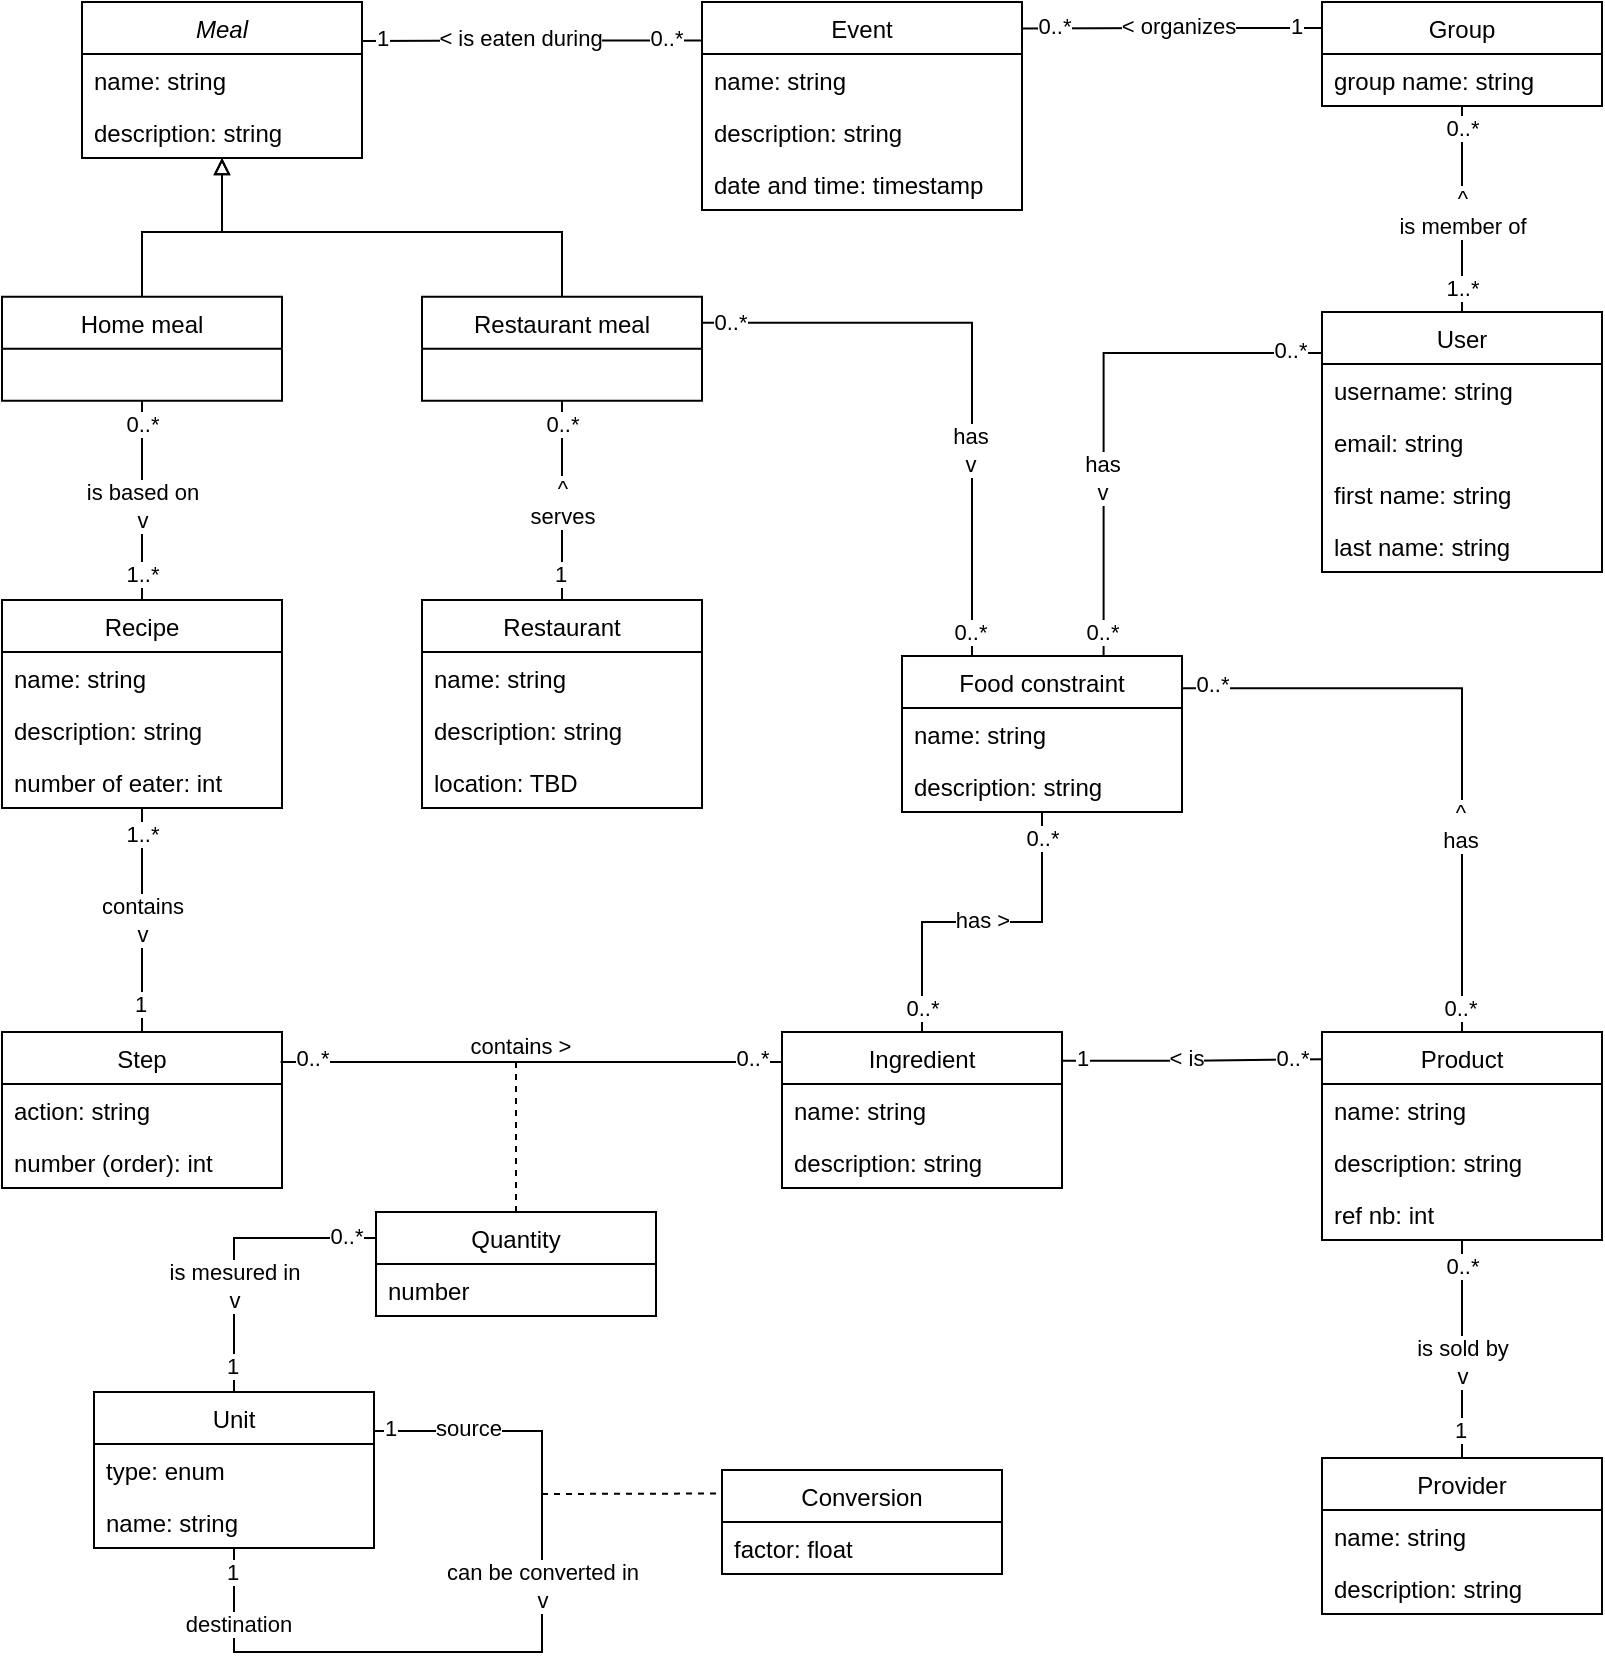 <mxfile version="17.2.4" type="device"><diagram id="TqW5CA-NK5gwut6oddhq" name="Page-1"><mxGraphModel dx="358" dy="627" grid="1" gridSize="10" guides="1" tooltips="1" connect="1" arrows="1" fold="1" page="1" pageScale="1" pageWidth="827" pageHeight="1169" math="0" shadow="0"><root><mxCell id="0"/><mxCell id="1" parent="0"/><mxCell id="3Y7-TavHmKVDPiJVPNlu-1" value="Food constraint" style="swimlane;fontStyle=0;childLayout=stackLayout;horizontal=1;startSize=26;fillColor=none;horizontalStack=0;resizeParent=1;resizeParentMax=0;resizeLast=0;collapsible=1;marginBottom=0;" parent="1" vertex="1"><mxGeometry x="1620" y="772" width="140" height="78" as="geometry"/></mxCell><mxCell id="3Y7-TavHmKVDPiJVPNlu-2" value="name: string" style="text;strokeColor=none;fillColor=none;align=left;verticalAlign=top;spacingLeft=4;spacingRight=4;overflow=hidden;rotatable=0;points=[[0,0.5],[1,0.5]];portConstraint=eastwest;" parent="3Y7-TavHmKVDPiJVPNlu-1" vertex="1"><mxGeometry y="26" width="140" height="26" as="geometry"/></mxCell><mxCell id="3Y7-TavHmKVDPiJVPNlu-3" value="description: string" style="text;strokeColor=none;fillColor=none;align=left;verticalAlign=top;spacingLeft=4;spacingRight=4;overflow=hidden;rotatable=0;points=[[0,0.5],[1,0.5]];portConstraint=eastwest;" parent="3Y7-TavHmKVDPiJVPNlu-1" vertex="1"><mxGeometry y="52" width="140" height="26" as="geometry"/></mxCell><mxCell id="3Y7-TavHmKVDPiJVPNlu-4" value="User" style="swimlane;fontStyle=0;childLayout=stackLayout;horizontal=1;startSize=26;fillColor=none;horizontalStack=0;resizeParent=1;resizeParentMax=0;resizeLast=0;collapsible=1;marginBottom=0;" parent="1" vertex="1"><mxGeometry x="1830" y="600" width="140" height="130" as="geometry"/></mxCell><mxCell id="3Y7-TavHmKVDPiJVPNlu-5" value="username: string" style="text;strokeColor=none;fillColor=none;align=left;verticalAlign=top;spacingLeft=4;spacingRight=4;overflow=hidden;rotatable=0;points=[[0,0.5],[1,0.5]];portConstraint=eastwest;" parent="3Y7-TavHmKVDPiJVPNlu-4" vertex="1"><mxGeometry y="26" width="140" height="26" as="geometry"/></mxCell><mxCell id="3Y7-TavHmKVDPiJVPNlu-6" value="email: string" style="text;strokeColor=none;fillColor=none;align=left;verticalAlign=top;spacingLeft=4;spacingRight=4;overflow=hidden;rotatable=0;points=[[0,0.5],[1,0.5]];portConstraint=eastwest;" parent="3Y7-TavHmKVDPiJVPNlu-4" vertex="1"><mxGeometry y="52" width="140" height="26" as="geometry"/></mxCell><mxCell id="3Y7-TavHmKVDPiJVPNlu-7" value="first name: string" style="text;strokeColor=none;fillColor=none;align=left;verticalAlign=top;spacingLeft=4;spacingRight=4;overflow=hidden;rotatable=0;points=[[0,0.5],[1,0.5]];portConstraint=eastwest;" parent="3Y7-TavHmKVDPiJVPNlu-4" vertex="1"><mxGeometry y="78" width="140" height="26" as="geometry"/></mxCell><mxCell id="3Y7-TavHmKVDPiJVPNlu-8" value="last name: string" style="text;strokeColor=none;fillColor=none;align=left;verticalAlign=top;spacingLeft=4;spacingRight=4;overflow=hidden;rotatable=0;points=[[0,0.5],[1,0.5]];portConstraint=eastwest;" parent="3Y7-TavHmKVDPiJVPNlu-4" vertex="1"><mxGeometry y="104" width="140" height="26" as="geometry"/></mxCell><mxCell id="3Y7-TavHmKVDPiJVPNlu-84" style="edgeStyle=orthogonalEdgeStyle;rounded=0;orthogonalLoop=1;jettySize=auto;html=1;exitX=0.5;exitY=0;exitDx=0;exitDy=0;entryX=0.5;entryY=1;entryDx=0;entryDy=0;endArrow=none;endFill=0;" parent="1" source="3Y7-TavHmKVDPiJVPNlu-9" target="3Y7-TavHmKVDPiJVPNlu-1" edge="1"><mxGeometry relative="1" as="geometry"/></mxCell><mxCell id="3Y7-TavHmKVDPiJVPNlu-85" value="has &amp;gt;" style="edgeLabel;html=1;align=center;verticalAlign=middle;resizable=0;points=[];" parent="3Y7-TavHmKVDPiJVPNlu-84" vertex="1" connectable="0"><mxGeometry x="-0.137" relative="1" as="geometry"><mxPoint x="11" y="-1" as="offset"/></mxGeometry></mxCell><mxCell id="3Y7-TavHmKVDPiJVPNlu-108" value="0..*" style="edgeLabel;html=1;align=center;verticalAlign=middle;resizable=0;points=[];" parent="3Y7-TavHmKVDPiJVPNlu-84" vertex="1" connectable="0"><mxGeometry x="0.82" relative="1" as="geometry"><mxPoint y="-3" as="offset"/></mxGeometry></mxCell><mxCell id="3Y7-TavHmKVDPiJVPNlu-109" value="0..*" style="edgeLabel;html=1;align=center;verticalAlign=middle;resizable=0;points=[];" parent="3Y7-TavHmKVDPiJVPNlu-84" vertex="1" connectable="0"><mxGeometry x="-0.863" relative="1" as="geometry"><mxPoint y="-1" as="offset"/></mxGeometry></mxCell><mxCell id="3Y7-TavHmKVDPiJVPNlu-9" value="Ingredient" style="swimlane;fontStyle=0;childLayout=stackLayout;horizontal=1;startSize=26;fillColor=none;horizontalStack=0;resizeParent=1;resizeParentMax=0;resizeLast=0;collapsible=1;marginBottom=0;" parent="1" vertex="1"><mxGeometry x="1560" y="960" width="140" height="78" as="geometry"/></mxCell><mxCell id="3Y7-TavHmKVDPiJVPNlu-10" value="name: string" style="text;strokeColor=none;fillColor=none;align=left;verticalAlign=top;spacingLeft=4;spacingRight=4;overflow=hidden;rotatable=0;points=[[0,0.5],[1,0.5]];portConstraint=eastwest;" parent="3Y7-TavHmKVDPiJVPNlu-9" vertex="1"><mxGeometry y="26" width="140" height="26" as="geometry"/></mxCell><mxCell id="3Y7-TavHmKVDPiJVPNlu-11" value="description: string" style="text;strokeColor=none;fillColor=none;align=left;verticalAlign=top;spacingLeft=4;spacingRight=4;overflow=hidden;rotatable=0;points=[[0,0.5],[1,0.5]];portConstraint=eastwest;" parent="3Y7-TavHmKVDPiJVPNlu-9" vertex="1"><mxGeometry y="52" width="140" height="26" as="geometry"/></mxCell><mxCell id="3Y7-TavHmKVDPiJVPNlu-17" value="Meal" style="swimlane;fontStyle=2;childLayout=stackLayout;horizontal=1;startSize=26;fillColor=none;horizontalStack=0;resizeParent=1;resizeParentMax=0;resizeLast=0;collapsible=1;marginBottom=0;" parent="1" vertex="1"><mxGeometry x="1210" y="445" width="140" height="78" as="geometry"/></mxCell><mxCell id="3Y7-TavHmKVDPiJVPNlu-18" value="name: string" style="text;strokeColor=none;fillColor=none;align=left;verticalAlign=top;spacingLeft=4;spacingRight=4;overflow=hidden;rotatable=0;points=[[0,0.5],[1,0.5]];portConstraint=eastwest;" parent="3Y7-TavHmKVDPiJVPNlu-17" vertex="1"><mxGeometry y="26" width="140" height="26" as="geometry"/></mxCell><mxCell id="3Y7-TavHmKVDPiJVPNlu-19" value="description: string" style="text;strokeColor=none;fillColor=none;align=left;verticalAlign=top;spacingLeft=4;spacingRight=4;overflow=hidden;rotatable=0;points=[[0,0.5],[1,0.5]];portConstraint=eastwest;" parent="3Y7-TavHmKVDPiJVPNlu-17" vertex="1"><mxGeometry y="52" width="140" height="26" as="geometry"/></mxCell><mxCell id="3Y7-TavHmKVDPiJVPNlu-52" style="edgeStyle=orthogonalEdgeStyle;rounded=0;orthogonalLoop=1;jettySize=auto;html=1;exitX=0.5;exitY=1;exitDx=0;exitDy=0;endArrow=none;endFill=0;" parent="1" source="3Y7-TavHmKVDPiJVPNlu-20" target="3Y7-TavHmKVDPiJVPNlu-4" edge="1"><mxGeometry relative="1" as="geometry"/></mxCell><mxCell id="3Y7-TavHmKVDPiJVPNlu-53" value="&lt;div&gt;^&lt;br&gt;&lt;/div&gt;&lt;div&gt;is member of&lt;/div&gt;" style="edgeLabel;html=1;align=center;verticalAlign=middle;resizable=0;points=[];" parent="3Y7-TavHmKVDPiJVPNlu-52" vertex="1" connectable="0"><mxGeometry x="0.435" relative="1" as="geometry"><mxPoint y="-21" as="offset"/></mxGeometry></mxCell><mxCell id="3Y7-TavHmKVDPiJVPNlu-87" value="1..*" style="edgeLabel;html=1;align=center;verticalAlign=middle;resizable=0;points=[];" parent="3Y7-TavHmKVDPiJVPNlu-52" vertex="1" connectable="0"><mxGeometry x="0.792" relative="1" as="geometry"><mxPoint y="-2" as="offset"/></mxGeometry></mxCell><mxCell id="3Y7-TavHmKVDPiJVPNlu-88" value="0..*" style="edgeLabel;html=1;align=center;verticalAlign=middle;resizable=0;points=[];" parent="3Y7-TavHmKVDPiJVPNlu-52" vertex="1" connectable="0"><mxGeometry x="-0.821" relative="1" as="geometry"><mxPoint y="2" as="offset"/></mxGeometry></mxCell><mxCell id="3Y7-TavHmKVDPiJVPNlu-20" value="Group" style="swimlane;fontStyle=0;childLayout=stackLayout;horizontal=1;startSize=26;fillColor=none;horizontalStack=0;resizeParent=1;resizeParentMax=0;resizeLast=0;collapsible=1;marginBottom=0;" parent="1" vertex="1"><mxGeometry x="1830" y="445" width="140" height="52" as="geometry"><mxRectangle x="1830" y="445" width="70" height="26" as="alternateBounds"/></mxGeometry></mxCell><mxCell id="3Y7-TavHmKVDPiJVPNlu-21" value="group name: string" style="text;strokeColor=none;fillColor=none;align=left;verticalAlign=top;spacingLeft=4;spacingRight=4;overflow=hidden;rotatable=0;points=[[0,0.5],[1,0.5]];portConstraint=eastwest;" parent="3Y7-TavHmKVDPiJVPNlu-20" vertex="1"><mxGeometry y="26" width="140" height="26" as="geometry"/></mxCell><mxCell id="3Y7-TavHmKVDPiJVPNlu-22" value="Event" style="swimlane;fontStyle=0;childLayout=stackLayout;horizontal=1;startSize=26;fillColor=none;horizontalStack=0;resizeParent=1;resizeParentMax=0;resizeLast=0;collapsible=1;marginBottom=0;" parent="1" vertex="1"><mxGeometry x="1520" y="445" width="160" height="104" as="geometry"/></mxCell><mxCell id="3Y7-TavHmKVDPiJVPNlu-23" value="name: string" style="text;strokeColor=none;fillColor=none;align=left;verticalAlign=top;spacingLeft=4;spacingRight=4;overflow=hidden;rotatable=0;points=[[0,0.5],[1,0.5]];portConstraint=eastwest;" parent="3Y7-TavHmKVDPiJVPNlu-22" vertex="1"><mxGeometry y="26" width="160" height="26" as="geometry"/></mxCell><mxCell id="3Y7-TavHmKVDPiJVPNlu-24" value="description: string" style="text;strokeColor=none;fillColor=none;align=left;verticalAlign=top;spacingLeft=4;spacingRight=4;overflow=hidden;rotatable=0;points=[[0,0.5],[1,0.5]];portConstraint=eastwest;" parent="3Y7-TavHmKVDPiJVPNlu-22" vertex="1"><mxGeometry y="52" width="160" height="26" as="geometry"/></mxCell><mxCell id="3Y7-TavHmKVDPiJVPNlu-25" value="date and time: timestamp" style="text;strokeColor=none;fillColor=none;align=left;verticalAlign=top;spacingLeft=4;spacingRight=4;overflow=hidden;rotatable=0;points=[[0,0.5],[1,0.5]];portConstraint=eastwest;" parent="3Y7-TavHmKVDPiJVPNlu-22" vertex="1"><mxGeometry y="78" width="160" height="26" as="geometry"/></mxCell><mxCell id="3Y7-TavHmKVDPiJVPNlu-63" style="edgeStyle=orthogonalEdgeStyle;rounded=0;orthogonalLoop=1;jettySize=auto;html=1;exitX=0.5;exitY=1;exitDx=0;exitDy=0;entryX=0.5;entryY=0;entryDx=0;entryDy=0;endArrow=none;endFill=0;" parent="1" source="3Y7-TavHmKVDPiJVPNlu-26" target="3Y7-TavHmKVDPiJVPNlu-31" edge="1"><mxGeometry relative="1" as="geometry"/></mxCell><mxCell id="3Y7-TavHmKVDPiJVPNlu-64" value="&lt;div&gt;is based on&lt;/div&gt;&lt;div&gt;v&lt;br&gt;&lt;/div&gt;" style="edgeLabel;html=1;align=center;verticalAlign=middle;resizable=0;points=[];" parent="3Y7-TavHmKVDPiJVPNlu-63" vertex="1" connectable="0"><mxGeometry x="0.686" relative="1" as="geometry"><mxPoint y="-32" as="offset"/></mxGeometry></mxCell><mxCell id="3Y7-TavHmKVDPiJVPNlu-93" value="0..*" style="edgeLabel;html=1;align=center;verticalAlign=middle;resizable=0;points=[];" parent="3Y7-TavHmKVDPiJVPNlu-63" vertex="1" connectable="0"><mxGeometry x="-0.791" relative="1" as="geometry"><mxPoint y="1" as="offset"/></mxGeometry></mxCell><mxCell id="3Y7-TavHmKVDPiJVPNlu-94" value="1..*" style="edgeLabel;html=1;align=center;verticalAlign=middle;resizable=0;points=[];" parent="3Y7-TavHmKVDPiJVPNlu-63" vertex="1" connectable="0"><mxGeometry x="0.778" relative="1" as="geometry"><mxPoint y="-2" as="offset"/></mxGeometry></mxCell><mxCell id="rPFVRI6o-lbLPfudPGqJ-1" style="edgeStyle=orthogonalEdgeStyle;rounded=0;orthogonalLoop=1;jettySize=auto;html=1;exitX=0.5;exitY=0;exitDx=0;exitDy=0;entryX=0.5;entryY=1;entryDx=0;entryDy=0;endArrow=block;endFill=0;" edge="1" parent="1" source="3Y7-TavHmKVDPiJVPNlu-26" target="3Y7-TavHmKVDPiJVPNlu-17"><mxGeometry relative="1" as="geometry"><mxPoint x="1340" y="530" as="targetPoint"/><Array as="points"><mxPoint x="1240" y="560"/><mxPoint x="1280" y="560"/></Array></mxGeometry></mxCell><mxCell id="3Y7-TavHmKVDPiJVPNlu-26" value="Home meal" style="swimlane;fontStyle=0;childLayout=stackLayout;horizontal=1;startSize=26;fillColor=none;horizontalStack=0;resizeParent=1;resizeParentMax=0;resizeLast=0;collapsible=1;marginBottom=0;" parent="1" vertex="1"><mxGeometry x="1170" y="592.43" width="140" height="52" as="geometry"/></mxCell><mxCell id="3Y7-TavHmKVDPiJVPNlu-77" style="edgeStyle=orthogonalEdgeStyle;rounded=0;orthogonalLoop=1;jettySize=auto;html=1;exitX=1;exitY=0.25;exitDx=0;exitDy=0;entryX=0.25;entryY=0;entryDx=0;entryDy=0;endArrow=none;endFill=0;" parent="1" source="3Y7-TavHmKVDPiJVPNlu-27" target="3Y7-TavHmKVDPiJVPNlu-1" edge="1"><mxGeometry relative="1" as="geometry"/></mxCell><mxCell id="3Y7-TavHmKVDPiJVPNlu-78" value="&lt;div&gt;has&lt;/div&gt;&lt;div&gt;v&lt;br&gt;&lt;/div&gt;" style="edgeLabel;html=1;align=center;verticalAlign=middle;resizable=0;points=[];" parent="3Y7-TavHmKVDPiJVPNlu-77" vertex="1" connectable="0"><mxGeometry x="0.316" y="-2" relative="1" as="geometry"><mxPoint x="1" as="offset"/></mxGeometry></mxCell><mxCell id="3Y7-TavHmKVDPiJVPNlu-103" value="0..*" style="edgeLabel;html=1;align=center;verticalAlign=middle;resizable=0;points=[];" parent="3Y7-TavHmKVDPiJVPNlu-77" vertex="1" connectable="0"><mxGeometry x="-0.863" relative="1" as="geometry"><mxPoint x="-7" y="-1" as="offset"/></mxGeometry></mxCell><mxCell id="3Y7-TavHmKVDPiJVPNlu-104" value="0..*" style="edgeLabel;html=1;align=center;verticalAlign=middle;resizable=0;points=[];" parent="3Y7-TavHmKVDPiJVPNlu-77" vertex="1" connectable="0"><mxGeometry x="0.919" y="-1" relative="1" as="geometry"><mxPoint as="offset"/></mxGeometry></mxCell><mxCell id="rPFVRI6o-lbLPfudPGqJ-3" style="edgeStyle=orthogonalEdgeStyle;rounded=0;orthogonalLoop=1;jettySize=auto;html=1;endArrow=block;endFill=0;entryX=0.5;entryY=1.001;entryDx=0;entryDy=0;entryPerimeter=0;exitX=0.5;exitY=0;exitDx=0;exitDy=0;" edge="1" parent="1" source="3Y7-TavHmKVDPiJVPNlu-27" target="3Y7-TavHmKVDPiJVPNlu-19"><mxGeometry relative="1" as="geometry"><mxPoint x="1350" y="530" as="targetPoint"/><mxPoint x="1450" y="570" as="sourcePoint"/><Array as="points"><mxPoint x="1450" y="560"/><mxPoint x="1280" y="560"/></Array></mxGeometry></mxCell><mxCell id="3Y7-TavHmKVDPiJVPNlu-27" value="Restaurant meal" style="swimlane;fontStyle=0;childLayout=stackLayout;horizontal=1;startSize=26;fillColor=none;horizontalStack=0;resizeParent=1;resizeParentMax=0;resizeLast=0;collapsible=1;marginBottom=0;" parent="1" vertex="1"><mxGeometry x="1380" y="592.43" width="140" height="52" as="geometry"/></mxCell><mxCell id="3Y7-TavHmKVDPiJVPNlu-67" style="edgeStyle=orthogonalEdgeStyle;rounded=0;orthogonalLoop=1;jettySize=auto;html=1;exitX=0.5;exitY=1;exitDx=0;exitDy=0;entryX=0.5;entryY=0;entryDx=0;entryDy=0;endArrow=none;endFill=0;" parent="1" source="3Y7-TavHmKVDPiJVPNlu-31" target="3Y7-TavHmKVDPiJVPNlu-39" edge="1"><mxGeometry relative="1" as="geometry"/></mxCell><mxCell id="3Y7-TavHmKVDPiJVPNlu-68" value="&lt;div&gt;contains&lt;/div&gt;&lt;div&gt;v&lt;br&gt;&lt;/div&gt;" style="edgeLabel;html=1;align=center;verticalAlign=middle;resizable=0;points=[];" parent="3Y7-TavHmKVDPiJVPNlu-67" vertex="1" connectable="0"><mxGeometry x="-0.324" y="-1" relative="1" as="geometry"><mxPoint x="1" y="18" as="offset"/></mxGeometry></mxCell><mxCell id="3Y7-TavHmKVDPiJVPNlu-95" value="1..*" style="edgeLabel;html=1;align=center;verticalAlign=middle;resizable=0;points=[];" parent="3Y7-TavHmKVDPiJVPNlu-67" vertex="1" connectable="0"><mxGeometry x="-0.877" relative="1" as="geometry"><mxPoint y="6" as="offset"/></mxGeometry></mxCell><mxCell id="3Y7-TavHmKVDPiJVPNlu-96" value="1" style="edgeLabel;html=1;align=center;verticalAlign=middle;resizable=0;points=[];" parent="3Y7-TavHmKVDPiJVPNlu-67" vertex="1" connectable="0"><mxGeometry x="0.92" relative="1" as="geometry"><mxPoint x="-1" y="-10" as="offset"/></mxGeometry></mxCell><mxCell id="3Y7-TavHmKVDPiJVPNlu-31" value="Recipe" style="swimlane;fontStyle=0;childLayout=stackLayout;horizontal=1;startSize=26;fillColor=none;horizontalStack=0;resizeParent=1;resizeParentMax=0;resizeLast=0;collapsible=1;marginBottom=0;" parent="1" vertex="1"><mxGeometry x="1170" y="744" width="140" height="104" as="geometry"/></mxCell><mxCell id="3Y7-TavHmKVDPiJVPNlu-32" value="name: string" style="text;strokeColor=none;fillColor=none;align=left;verticalAlign=top;spacingLeft=4;spacingRight=4;overflow=hidden;rotatable=0;points=[[0,0.5],[1,0.5]];portConstraint=eastwest;" parent="3Y7-TavHmKVDPiJVPNlu-31" vertex="1"><mxGeometry y="26" width="140" height="26" as="geometry"/></mxCell><mxCell id="3Y7-TavHmKVDPiJVPNlu-33" value="description: string" style="text;strokeColor=none;fillColor=none;align=left;verticalAlign=top;spacingLeft=4;spacingRight=4;overflow=hidden;rotatable=0;points=[[0,0.5],[1,0.5]];portConstraint=eastwest;" parent="3Y7-TavHmKVDPiJVPNlu-31" vertex="1"><mxGeometry y="52" width="140" height="26" as="geometry"/></mxCell><mxCell id="3Y7-TavHmKVDPiJVPNlu-34" value="number of eater: int" style="text;strokeColor=none;fillColor=none;align=left;verticalAlign=top;spacingLeft=4;spacingRight=4;overflow=hidden;rotatable=0;points=[[0,0.5],[1,0.5]];portConstraint=eastwest;" parent="3Y7-TavHmKVDPiJVPNlu-31" vertex="1"><mxGeometry y="78" width="140" height="26" as="geometry"/></mxCell><mxCell id="3Y7-TavHmKVDPiJVPNlu-65" style="edgeStyle=orthogonalEdgeStyle;rounded=0;orthogonalLoop=1;jettySize=auto;html=1;exitX=0.5;exitY=0;exitDx=0;exitDy=0;entryX=0.5;entryY=1;entryDx=0;entryDy=0;endArrow=none;endFill=0;" parent="1" source="3Y7-TavHmKVDPiJVPNlu-35" target="3Y7-TavHmKVDPiJVPNlu-27" edge="1"><mxGeometry relative="1" as="geometry"><Array as="points"><mxPoint x="1450" y="700"/><mxPoint x="1450" y="700"/></Array></mxGeometry></mxCell><mxCell id="3Y7-TavHmKVDPiJVPNlu-66" value="&lt;div&gt;^&lt;/div&gt;&lt;div&gt;serves&lt;br&gt;&lt;/div&gt;" style="edgeLabel;html=1;align=center;verticalAlign=middle;resizable=0;points=[];" parent="3Y7-TavHmKVDPiJVPNlu-65" vertex="1" connectable="0"><mxGeometry x="-0.693" y="1" relative="1" as="geometry"><mxPoint x="1" y="-34" as="offset"/></mxGeometry></mxCell><mxCell id="3Y7-TavHmKVDPiJVPNlu-101" value="1" style="edgeLabel;html=1;align=center;verticalAlign=middle;resizable=0;points=[];" parent="3Y7-TavHmKVDPiJVPNlu-65" vertex="1" connectable="0"><mxGeometry x="-0.777" relative="1" as="geometry"><mxPoint x="-1" y="-2" as="offset"/></mxGeometry></mxCell><mxCell id="3Y7-TavHmKVDPiJVPNlu-102" value="0..*" style="edgeLabel;html=1;align=center;verticalAlign=middle;resizable=0;points=[];" parent="3Y7-TavHmKVDPiJVPNlu-65" vertex="1" connectable="0"><mxGeometry x="0.769" relative="1" as="geometry"><mxPoint as="offset"/></mxGeometry></mxCell><mxCell id="3Y7-TavHmKVDPiJVPNlu-35" value="Restaurant" style="swimlane;fontStyle=0;childLayout=stackLayout;horizontal=1;startSize=26;fillColor=none;horizontalStack=0;resizeParent=1;resizeParentMax=0;resizeLast=0;collapsible=1;marginBottom=0;" parent="1" vertex="1"><mxGeometry x="1380" y="744" width="140" height="104" as="geometry"/></mxCell><mxCell id="3Y7-TavHmKVDPiJVPNlu-36" value="name: string" style="text;strokeColor=none;fillColor=none;align=left;verticalAlign=top;spacingLeft=4;spacingRight=4;overflow=hidden;rotatable=0;points=[[0,0.5],[1,0.5]];portConstraint=eastwest;" parent="3Y7-TavHmKVDPiJVPNlu-35" vertex="1"><mxGeometry y="26" width="140" height="26" as="geometry"/></mxCell><mxCell id="3Y7-TavHmKVDPiJVPNlu-37" value="description: string" style="text;strokeColor=none;fillColor=none;align=left;verticalAlign=top;spacingLeft=4;spacingRight=4;overflow=hidden;rotatable=0;points=[[0,0.5],[1,0.5]];portConstraint=eastwest;" parent="3Y7-TavHmKVDPiJVPNlu-35" vertex="1"><mxGeometry y="52" width="140" height="26" as="geometry"/></mxCell><mxCell id="3Y7-TavHmKVDPiJVPNlu-38" value="location: TBD" style="text;strokeColor=none;fillColor=none;align=left;verticalAlign=top;spacingLeft=4;spacingRight=4;overflow=hidden;rotatable=0;points=[[0,0.5],[1,0.5]];portConstraint=eastwest;" parent="3Y7-TavHmKVDPiJVPNlu-35" vertex="1"><mxGeometry y="78" width="140" height="26" as="geometry"/></mxCell><mxCell id="3Y7-TavHmKVDPiJVPNlu-71" style="edgeStyle=orthogonalEdgeStyle;rounded=0;orthogonalLoop=1;jettySize=auto;html=1;exitX=0.995;exitY=0.192;exitDx=0;exitDy=0;endArrow=none;endFill=0;entryX=0;entryY=0.192;entryDx=0;entryDy=0;entryPerimeter=0;exitPerimeter=0;" parent="1" source="3Y7-TavHmKVDPiJVPNlu-39" target="3Y7-TavHmKVDPiJVPNlu-9" edge="1"><mxGeometry relative="1" as="geometry"><mxPoint x="1520.0" y="979.621" as="targetPoint"/></mxGeometry></mxCell><mxCell id="3Y7-TavHmKVDPiJVPNlu-72" value="contains &amp;gt;" style="edgeLabel;html=1;align=center;verticalAlign=middle;resizable=0;points=[];" parent="3Y7-TavHmKVDPiJVPNlu-71" vertex="1" connectable="0"><mxGeometry x="-0.377" relative="1" as="geometry"><mxPoint x="41" y="-8" as="offset"/></mxGeometry></mxCell><mxCell id="3Y7-TavHmKVDPiJVPNlu-111" value="0..*" style="edgeLabel;html=1;align=center;verticalAlign=middle;resizable=0;points=[];" parent="3Y7-TavHmKVDPiJVPNlu-71" vertex="1" connectable="0"><mxGeometry x="-0.818" relative="1" as="geometry"><mxPoint x="-8" y="-2" as="offset"/></mxGeometry></mxCell><mxCell id="3Y7-TavHmKVDPiJVPNlu-112" value="0..*" style="edgeLabel;html=1;align=center;verticalAlign=middle;resizable=0;points=[];" parent="3Y7-TavHmKVDPiJVPNlu-71" vertex="1" connectable="0"><mxGeometry x="0.779" relative="1" as="geometry"><mxPoint x="12" y="-2" as="offset"/></mxGeometry></mxCell><mxCell id="3Y7-TavHmKVDPiJVPNlu-39" value="Step" style="swimlane;fontStyle=0;childLayout=stackLayout;horizontal=1;startSize=26;fillColor=none;horizontalStack=0;resizeParent=1;resizeParentMax=0;resizeLast=0;collapsible=1;marginBottom=0;" parent="1" vertex="1"><mxGeometry x="1170" y="960" width="140" height="78" as="geometry"/></mxCell><mxCell id="3Y7-TavHmKVDPiJVPNlu-40" value="action: string" style="text;strokeColor=none;fillColor=none;align=left;verticalAlign=top;spacingLeft=4;spacingRight=4;overflow=hidden;rotatable=0;points=[[0,0.5],[1,0.5]];portConstraint=eastwest;" parent="3Y7-TavHmKVDPiJVPNlu-39" vertex="1"><mxGeometry y="26" width="140" height="26" as="geometry"/></mxCell><mxCell id="3Y7-TavHmKVDPiJVPNlu-41" value="number (order): int" style="text;strokeColor=none;fillColor=none;align=left;verticalAlign=top;spacingLeft=4;spacingRight=4;overflow=hidden;rotatable=0;points=[[0,0.5],[1,0.5]];portConstraint=eastwest;" parent="3Y7-TavHmKVDPiJVPNlu-39" vertex="1"><mxGeometry y="52" width="140" height="26" as="geometry"/></mxCell><mxCell id="3Y7-TavHmKVDPiJVPNlu-75" style="edgeStyle=orthogonalEdgeStyle;rounded=0;orthogonalLoop=1;jettySize=auto;html=1;exitX=0.5;exitY=1;exitDx=0;exitDy=0;entryX=0.5;entryY=0;entryDx=0;entryDy=0;endArrow=none;endFill=0;" parent="1" source="3Y7-TavHmKVDPiJVPNlu-43" target="3Y7-TavHmKVDPiJVPNlu-47" edge="1"><mxGeometry relative="1" as="geometry"/></mxCell><mxCell id="3Y7-TavHmKVDPiJVPNlu-76" value="&lt;div&gt;is sold by&lt;/div&gt;&lt;div&gt;v&lt;br&gt;&lt;/div&gt;" style="edgeLabel;html=1;align=center;verticalAlign=middle;resizable=0;points=[];" parent="3Y7-TavHmKVDPiJVPNlu-75" vertex="1" connectable="0"><mxGeometry x="0.342" y="-1" relative="1" as="geometry"><mxPoint x="1" y="-12" as="offset"/></mxGeometry></mxCell><mxCell id="3Y7-TavHmKVDPiJVPNlu-99" value="0..*" style="edgeLabel;html=1;align=center;verticalAlign=middle;resizable=0;points=[];" parent="3Y7-TavHmKVDPiJVPNlu-75" vertex="1" connectable="0"><mxGeometry x="-0.734" relative="1" as="geometry"><mxPoint y="-2" as="offset"/></mxGeometry></mxCell><mxCell id="3Y7-TavHmKVDPiJVPNlu-100" value="1" style="edgeLabel;html=1;align=center;verticalAlign=middle;resizable=0;points=[];" parent="3Y7-TavHmKVDPiJVPNlu-75" vertex="1" connectable="0"><mxGeometry x="0.709" relative="1" as="geometry"><mxPoint x="-1" y="2" as="offset"/></mxGeometry></mxCell><mxCell id="3Y7-TavHmKVDPiJVPNlu-83" style="edgeStyle=orthogonalEdgeStyle;rounded=0;orthogonalLoop=1;jettySize=auto;html=1;exitX=0.5;exitY=0;exitDx=0;exitDy=0;entryX=0.999;entryY=0.207;entryDx=0;entryDy=0;entryPerimeter=0;endArrow=none;endFill=0;" parent="1" source="3Y7-TavHmKVDPiJVPNlu-43" target="3Y7-TavHmKVDPiJVPNlu-1" edge="1"><mxGeometry relative="1" as="geometry"/></mxCell><mxCell id="3Y7-TavHmKVDPiJVPNlu-86" value="&lt;div&gt;^&lt;/div&gt;&lt;div&gt;has&lt;br&gt;&lt;/div&gt;" style="edgeLabel;html=1;align=center;verticalAlign=middle;resizable=0;points=[];" parent="3Y7-TavHmKVDPiJVPNlu-83" vertex="1" connectable="0"><mxGeometry x="-0.341" y="1" relative="1" as="geometry"><mxPoint as="offset"/></mxGeometry></mxCell><mxCell id="3Y7-TavHmKVDPiJVPNlu-107" value="0..*" style="edgeLabel;html=1;align=center;verticalAlign=middle;resizable=0;points=[];" parent="3Y7-TavHmKVDPiJVPNlu-83" vertex="1" connectable="0"><mxGeometry x="0.899" relative="1" as="geometry"><mxPoint x="-1" y="-2" as="offset"/></mxGeometry></mxCell><mxCell id="3Y7-TavHmKVDPiJVPNlu-110" value="0..*" style="edgeLabel;html=1;align=center;verticalAlign=middle;resizable=0;points=[];" parent="3Y7-TavHmKVDPiJVPNlu-83" vertex="1" connectable="0"><mxGeometry x="-0.926" y="1" relative="1" as="geometry"><mxPoint y="-1" as="offset"/></mxGeometry></mxCell><mxCell id="3Y7-TavHmKVDPiJVPNlu-43" value="Product" style="swimlane;fontStyle=0;childLayout=stackLayout;horizontal=1;startSize=26;fillColor=none;horizontalStack=0;resizeParent=1;resizeParentMax=0;resizeLast=0;collapsible=1;marginBottom=0;" parent="1" vertex="1"><mxGeometry x="1830" y="960" width="140" height="104" as="geometry"/></mxCell><mxCell id="3Y7-TavHmKVDPiJVPNlu-44" value="name: string" style="text;strokeColor=none;fillColor=none;align=left;verticalAlign=top;spacingLeft=4;spacingRight=4;overflow=hidden;rotatable=0;points=[[0,0.5],[1,0.5]];portConstraint=eastwest;" parent="3Y7-TavHmKVDPiJVPNlu-43" vertex="1"><mxGeometry y="26" width="140" height="26" as="geometry"/></mxCell><mxCell id="3Y7-TavHmKVDPiJVPNlu-45" value="description: string" style="text;strokeColor=none;fillColor=none;align=left;verticalAlign=top;spacingLeft=4;spacingRight=4;overflow=hidden;rotatable=0;points=[[0,0.5],[1,0.5]];portConstraint=eastwest;" parent="3Y7-TavHmKVDPiJVPNlu-43" vertex="1"><mxGeometry y="52" width="140" height="26" as="geometry"/></mxCell><mxCell id="3Y7-TavHmKVDPiJVPNlu-46" value="ref nb: int" style="text;strokeColor=none;fillColor=none;align=left;verticalAlign=top;spacingLeft=4;spacingRight=4;overflow=hidden;rotatable=0;points=[[0,0.5],[1,0.5]];portConstraint=eastwest;" parent="3Y7-TavHmKVDPiJVPNlu-43" vertex="1"><mxGeometry y="78" width="140" height="26" as="geometry"/></mxCell><mxCell id="3Y7-TavHmKVDPiJVPNlu-47" value="Provider" style="swimlane;fontStyle=0;childLayout=stackLayout;horizontal=1;startSize=26;fillColor=none;horizontalStack=0;resizeParent=1;resizeParentMax=0;resizeLast=0;collapsible=1;marginBottom=0;" parent="1" vertex="1"><mxGeometry x="1830" y="1173" width="140" height="78" as="geometry"/></mxCell><mxCell id="3Y7-TavHmKVDPiJVPNlu-48" value="name: string" style="text;strokeColor=none;fillColor=none;align=left;verticalAlign=top;spacingLeft=4;spacingRight=4;overflow=hidden;rotatable=0;points=[[0,0.5],[1,0.5]];portConstraint=eastwest;" parent="3Y7-TavHmKVDPiJVPNlu-47" vertex="1"><mxGeometry y="26" width="140" height="26" as="geometry"/></mxCell><mxCell id="3Y7-TavHmKVDPiJVPNlu-49" value="description: string" style="text;strokeColor=none;fillColor=none;align=left;verticalAlign=top;spacingLeft=4;spacingRight=4;overflow=hidden;rotatable=0;points=[[0,0.5],[1,0.5]];portConstraint=eastwest;" parent="3Y7-TavHmKVDPiJVPNlu-47" vertex="1"><mxGeometry y="52" width="140" height="26" as="geometry"/></mxCell><mxCell id="rPFVRI6o-lbLPfudPGqJ-8" style="edgeStyle=orthogonalEdgeStyle;rounded=0;orthogonalLoop=1;jettySize=auto;html=1;entryX=0.5;entryY=0;entryDx=0;entryDy=0;endArrow=none;endFill=0;exitX=0;exitY=0.25;exitDx=0;exitDy=0;" edge="1" parent="1" source="3Y7-TavHmKVDPiJVPNlu-50" target="3Y7-TavHmKVDPiJVPNlu-114"><mxGeometry relative="1" as="geometry"/></mxCell><mxCell id="rPFVRI6o-lbLPfudPGqJ-9" value="&lt;div&gt;is mesured in&lt;/div&gt;&lt;div&gt;v&lt;br&gt;&lt;/div&gt;" style="edgeLabel;html=1;align=center;verticalAlign=middle;resizable=0;points=[];" vertex="1" connectable="0" parent="rPFVRI6o-lbLPfudPGqJ-8"><mxGeometry x="0.24" relative="1" as="geometry"><mxPoint y="3" as="offset"/></mxGeometry></mxCell><mxCell id="rPFVRI6o-lbLPfudPGqJ-10" value="1" style="edgeLabel;html=1;align=center;verticalAlign=middle;resizable=0;points=[];" vertex="1" connectable="0" parent="rPFVRI6o-lbLPfudPGqJ-8"><mxGeometry x="0.782" y="1" relative="1" as="geometry"><mxPoint x="-2" y="3" as="offset"/></mxGeometry></mxCell><mxCell id="rPFVRI6o-lbLPfudPGqJ-11" value="0..*" style="edgeLabel;html=1;align=center;verticalAlign=middle;resizable=0;points=[];" vertex="1" connectable="0" parent="rPFVRI6o-lbLPfudPGqJ-8"><mxGeometry x="-0.794" relative="1" as="geometry"><mxPoint y="-1" as="offset"/></mxGeometry></mxCell><mxCell id="3Y7-TavHmKVDPiJVPNlu-50" value="Quantity" style="swimlane;fontStyle=0;childLayout=stackLayout;horizontal=1;startSize=26;fillColor=none;horizontalStack=0;resizeParent=1;resizeParentMax=0;resizeLast=0;collapsible=1;marginBottom=0;" parent="1" vertex="1"><mxGeometry x="1357" y="1050" width="140" height="52" as="geometry"/></mxCell><mxCell id="3Y7-TavHmKVDPiJVPNlu-51" value="number" style="text;strokeColor=none;fillColor=none;align=left;verticalAlign=top;spacingLeft=4;spacingRight=4;overflow=hidden;rotatable=0;points=[[0,0.5],[1,0.5]];portConstraint=eastwest;" parent="3Y7-TavHmKVDPiJVPNlu-50" vertex="1"><mxGeometry y="26" width="140" height="26" as="geometry"/></mxCell><mxCell id="3Y7-TavHmKVDPiJVPNlu-57" style="edgeStyle=orthogonalEdgeStyle;rounded=0;orthogonalLoop=1;jettySize=auto;html=1;exitX=0;exitY=0.25;exitDx=0;exitDy=0;endArrow=none;endFill=0;entryX=1;entryY=0.128;entryDx=0;entryDy=0;entryPerimeter=0;" parent="1" source="3Y7-TavHmKVDPiJVPNlu-20" target="3Y7-TavHmKVDPiJVPNlu-22" edge="1"><mxGeometry relative="1" as="geometry"><mxPoint x="1910" y="507.0" as="sourcePoint"/><mxPoint x="1910" y="610" as="targetPoint"/></mxGeometry></mxCell><mxCell id="3Y7-TavHmKVDPiJVPNlu-58" value="&amp;lt; organizes" style="edgeLabel;html=1;align=center;verticalAlign=middle;resizable=0;points=[];" parent="3Y7-TavHmKVDPiJVPNlu-57" vertex="1" connectable="0"><mxGeometry x="0.435" relative="1" as="geometry"><mxPoint x="35" y="-2" as="offset"/></mxGeometry></mxCell><mxCell id="3Y7-TavHmKVDPiJVPNlu-89" value="1" style="edgeLabel;html=1;align=center;verticalAlign=middle;resizable=0;points=[];" parent="3Y7-TavHmKVDPiJVPNlu-57" vertex="1" connectable="0"><mxGeometry x="-0.753" relative="1" as="geometry"><mxPoint x="5" y="-1" as="offset"/></mxGeometry></mxCell><mxCell id="3Y7-TavHmKVDPiJVPNlu-90" value="0..*" style="edgeLabel;html=1;align=center;verticalAlign=middle;resizable=0;points=[];" parent="3Y7-TavHmKVDPiJVPNlu-57" vertex="1" connectable="0"><mxGeometry x="0.846" y="-1" relative="1" as="geometry"><mxPoint x="4" y="-1" as="offset"/></mxGeometry></mxCell><mxCell id="3Y7-TavHmKVDPiJVPNlu-59" style="edgeStyle=orthogonalEdgeStyle;rounded=0;orthogonalLoop=1;jettySize=auto;html=1;exitX=-0.002;exitY=0.185;exitDx=0;exitDy=0;endArrow=none;endFill=0;entryX=1;entryY=0.25;entryDx=0;entryDy=0;exitPerimeter=0;" parent="1" source="3Y7-TavHmKVDPiJVPNlu-22" target="3Y7-TavHmKVDPiJVPNlu-17" edge="1"><mxGeometry relative="1" as="geometry"><mxPoint x="1840" y="468" as="sourcePoint"/><mxPoint x="1722.24" y="467.688" as="targetPoint"/></mxGeometry></mxCell><mxCell id="3Y7-TavHmKVDPiJVPNlu-60" value="&amp;lt; is eaten during" style="edgeLabel;html=1;align=center;verticalAlign=middle;resizable=0;points=[];" parent="3Y7-TavHmKVDPiJVPNlu-59" vertex="1" connectable="0"><mxGeometry x="0.435" relative="1" as="geometry"><mxPoint x="31" y="-2" as="offset"/></mxGeometry></mxCell><mxCell id="3Y7-TavHmKVDPiJVPNlu-91" value="0..*" style="edgeLabel;html=1;align=center;verticalAlign=middle;resizable=0;points=[];" parent="3Y7-TavHmKVDPiJVPNlu-59" vertex="1" connectable="0"><mxGeometry x="-0.782" relative="1" as="geometry"><mxPoint x="1" y="-1" as="offset"/></mxGeometry></mxCell><mxCell id="3Y7-TavHmKVDPiJVPNlu-92" value="1" style="edgeLabel;html=1;align=center;verticalAlign=middle;resizable=0;points=[];" parent="3Y7-TavHmKVDPiJVPNlu-59" vertex="1" connectable="0"><mxGeometry x="0.874" relative="1" as="geometry"><mxPoint x="-1" y="-2" as="offset"/></mxGeometry></mxCell><mxCell id="3Y7-TavHmKVDPiJVPNlu-73" style="edgeStyle=orthogonalEdgeStyle;rounded=0;orthogonalLoop=1;jettySize=auto;html=1;exitX=1;exitY=0.184;exitDx=0;exitDy=0;endArrow=none;endFill=0;exitPerimeter=0;entryX=-0.002;entryY=0.131;entryDx=0;entryDy=0;entryPerimeter=0;" parent="1" source="3Y7-TavHmKVDPiJVPNlu-9" target="3Y7-TavHmKVDPiJVPNlu-43" edge="1"><mxGeometry relative="1" as="geometry"><mxPoint x="1810" y="960" as="targetPoint"/><mxPoint x="1654" y="939.5" as="sourcePoint"/></mxGeometry></mxCell><mxCell id="3Y7-TavHmKVDPiJVPNlu-74" value="&amp;lt; is" style="edgeLabel;html=1;align=center;verticalAlign=middle;resizable=0;points=[];" parent="3Y7-TavHmKVDPiJVPNlu-73" vertex="1" connectable="0"><mxGeometry x="-0.377" relative="1" as="geometry"><mxPoint x="21" y="-2" as="offset"/></mxGeometry></mxCell><mxCell id="3Y7-TavHmKVDPiJVPNlu-97" value="1" style="edgeLabel;html=1;align=center;verticalAlign=middle;resizable=0;points=[];" parent="3Y7-TavHmKVDPiJVPNlu-73" vertex="1" connectable="0"><mxGeometry x="-0.827" y="1" relative="1" as="geometry"><mxPoint x="-2" y="-1" as="offset"/></mxGeometry></mxCell><mxCell id="3Y7-TavHmKVDPiJVPNlu-98" value="0..*" style="edgeLabel;html=1;align=center;verticalAlign=middle;resizable=0;points=[];" parent="3Y7-TavHmKVDPiJVPNlu-73" vertex="1" connectable="0"><mxGeometry x="0.86" y="1" relative="1" as="geometry"><mxPoint x="-6" as="offset"/></mxGeometry></mxCell><mxCell id="3Y7-TavHmKVDPiJVPNlu-79" style="edgeStyle=orthogonalEdgeStyle;rounded=0;orthogonalLoop=1;jettySize=auto;html=1;exitX=-0.001;exitY=0.158;exitDx=0;exitDy=0;endArrow=none;endFill=0;exitPerimeter=0;entryX=0.72;entryY=-0.007;entryDx=0;entryDy=0;entryPerimeter=0;" parent="1" source="3Y7-TavHmKVDPiJVPNlu-4" target="3Y7-TavHmKVDPiJVPNlu-1" edge="1"><mxGeometry relative="1" as="geometry"><mxPoint x="1530" y="605.43" as="sourcePoint"/><mxPoint x="1740" y="720" as="targetPoint"/></mxGeometry></mxCell><mxCell id="3Y7-TavHmKVDPiJVPNlu-80" value="&lt;div&gt;has&lt;/div&gt;&lt;div&gt;v&lt;br&gt;&lt;/div&gt;" style="edgeLabel;html=1;align=center;verticalAlign=middle;resizable=0;points=[];" parent="3Y7-TavHmKVDPiJVPNlu-79" vertex="1" connectable="0"><mxGeometry x="0.316" y="-2" relative="1" as="geometry"><mxPoint x="1" as="offset"/></mxGeometry></mxCell><mxCell id="3Y7-TavHmKVDPiJVPNlu-105" value="0..*" style="edgeLabel;html=1;align=center;verticalAlign=middle;resizable=0;points=[];" parent="3Y7-TavHmKVDPiJVPNlu-79" vertex="1" connectable="0"><mxGeometry x="0.914" relative="1" as="geometry"><mxPoint x="-1" y="-1" as="offset"/></mxGeometry></mxCell><mxCell id="3Y7-TavHmKVDPiJVPNlu-106" value="0..*" style="edgeLabel;html=1;align=center;verticalAlign=middle;resizable=0;points=[];" parent="3Y7-TavHmKVDPiJVPNlu-79" vertex="1" connectable="0"><mxGeometry x="-0.824" relative="1" as="geometry"><mxPoint x="7" y="-2" as="offset"/></mxGeometry></mxCell><mxCell id="3Y7-TavHmKVDPiJVPNlu-113" value="" style="endArrow=none;dashed=1;endFill=0;endSize=12;html=1;rounded=0;entryX=0.5;entryY=0;entryDx=0;entryDy=0;" parent="1" target="3Y7-TavHmKVDPiJVPNlu-50" edge="1"><mxGeometry width="160" relative="1" as="geometry"><mxPoint x="1427" y="975" as="sourcePoint"/><mxPoint x="1427" y="1140" as="targetPoint"/></mxGeometry></mxCell><mxCell id="rPFVRI6o-lbLPfudPGqJ-14" style="edgeStyle=orthogonalEdgeStyle;rounded=0;orthogonalLoop=1;jettySize=auto;html=1;exitX=1;exitY=0.25;exitDx=0;exitDy=0;endArrow=none;endFill=0;entryX=0.5;entryY=1;entryDx=0;entryDy=0;" edge="1" parent="1" source="3Y7-TavHmKVDPiJVPNlu-114" target="3Y7-TavHmKVDPiJVPNlu-114"><mxGeometry relative="1" as="geometry"><mxPoint x="1390" y="1270" as="targetPoint"/><Array as="points"><mxPoint x="1440" y="1159"/><mxPoint x="1440" y="1270"/><mxPoint x="1286" y="1270"/></Array></mxGeometry></mxCell><mxCell id="rPFVRI6o-lbLPfudPGqJ-15" value="1" style="edgeLabel;html=1;align=center;verticalAlign=middle;resizable=0;points=[];" vertex="1" connectable="0" parent="rPFVRI6o-lbLPfudPGqJ-14"><mxGeometry x="-0.924" y="1" relative="1" as="geometry"><mxPoint x="-7" y="-1" as="offset"/></mxGeometry></mxCell><mxCell id="rPFVRI6o-lbLPfudPGqJ-16" value="1" style="edgeLabel;html=1;align=center;verticalAlign=middle;resizable=0;points=[];" vertex="1" connectable="0" parent="rPFVRI6o-lbLPfudPGqJ-14"><mxGeometry x="0.932" relative="1" as="geometry"><mxPoint x="-1" y="-2" as="offset"/></mxGeometry></mxCell><mxCell id="rPFVRI6o-lbLPfudPGqJ-17" value="source" style="edgeLabel;html=1;align=center;verticalAlign=middle;resizable=0;points=[];" vertex="1" connectable="0" parent="rPFVRI6o-lbLPfudPGqJ-14"><mxGeometry x="-0.852" relative="1" as="geometry"><mxPoint x="17" y="-2" as="offset"/></mxGeometry></mxCell><mxCell id="rPFVRI6o-lbLPfudPGqJ-18" value="destination" style="edgeLabel;html=1;align=center;verticalAlign=middle;resizable=0;points=[];" vertex="1" connectable="0" parent="rPFVRI6o-lbLPfudPGqJ-14"><mxGeometry x="0.842" y="2" relative="1" as="geometry"><mxPoint x="4" y="6" as="offset"/></mxGeometry></mxCell><mxCell id="rPFVRI6o-lbLPfudPGqJ-20" value="&lt;div&gt;can be converted in&lt;/div&gt;&lt;div&gt;v&lt;br&gt;&lt;/div&gt;" style="edgeLabel;html=1;align=center;verticalAlign=middle;resizable=0;points=[];" vertex="1" connectable="0" parent="rPFVRI6o-lbLPfudPGqJ-14"><mxGeometry x="-0.213" y="-1" relative="1" as="geometry"><mxPoint x="1" y="4" as="offset"/></mxGeometry></mxCell><mxCell id="3Y7-TavHmKVDPiJVPNlu-114" value="Unit" style="swimlane;fontStyle=0;childLayout=stackLayout;horizontal=1;startSize=26;fillColor=none;horizontalStack=0;resizeParent=1;resizeParentMax=0;resizeLast=0;collapsible=1;marginBottom=0;" parent="1" vertex="1"><mxGeometry x="1216" y="1140" width="140" height="78" as="geometry"/></mxCell><mxCell id="3Y7-TavHmKVDPiJVPNlu-115" value="type: enum" style="text;strokeColor=none;fillColor=none;align=left;verticalAlign=top;spacingLeft=4;spacingRight=4;overflow=hidden;rotatable=0;points=[[0,0.5],[1,0.5]];portConstraint=eastwest;" parent="3Y7-TavHmKVDPiJVPNlu-114" vertex="1"><mxGeometry y="26" width="140" height="26" as="geometry"/></mxCell><mxCell id="3Y7-TavHmKVDPiJVPNlu-116" value="name: string" style="text;strokeColor=none;fillColor=none;align=left;verticalAlign=top;spacingLeft=4;spacingRight=4;overflow=hidden;rotatable=0;points=[[0,0.5],[1,0.5]];portConstraint=eastwest;" parent="3Y7-TavHmKVDPiJVPNlu-114" vertex="1"><mxGeometry y="52" width="140" height="26" as="geometry"/></mxCell><mxCell id="rPFVRI6o-lbLPfudPGqJ-4" value="Conversion" style="swimlane;fontStyle=0;childLayout=stackLayout;horizontal=1;startSize=26;fillColor=none;horizontalStack=0;resizeParent=1;resizeParentMax=0;resizeLast=0;collapsible=1;marginBottom=0;" vertex="1" parent="1"><mxGeometry x="1530" y="1179" width="140" height="52" as="geometry"/></mxCell><mxCell id="rPFVRI6o-lbLPfudPGqJ-6" value="factor: float" style="text;strokeColor=none;fillColor=none;align=left;verticalAlign=top;spacingLeft=4;spacingRight=4;overflow=hidden;rotatable=0;points=[[0,0.5],[1,0.5]];portConstraint=eastwest;" vertex="1" parent="rPFVRI6o-lbLPfudPGqJ-4"><mxGeometry y="26" width="140" height="26" as="geometry"/></mxCell><mxCell id="rPFVRI6o-lbLPfudPGqJ-19" value="" style="endArrow=none;dashed=1;endFill=0;endSize=12;html=1;rounded=0;entryX=0.002;entryY=0.226;entryDx=0;entryDy=0;entryPerimeter=0;" edge="1" parent="1" target="rPFVRI6o-lbLPfudPGqJ-4"><mxGeometry width="160" relative="1" as="geometry"><mxPoint x="1440" y="1191" as="sourcePoint"/><mxPoint x="1490" y="1216" as="targetPoint"/></mxGeometry></mxCell></root></mxGraphModel></diagram></mxfile>